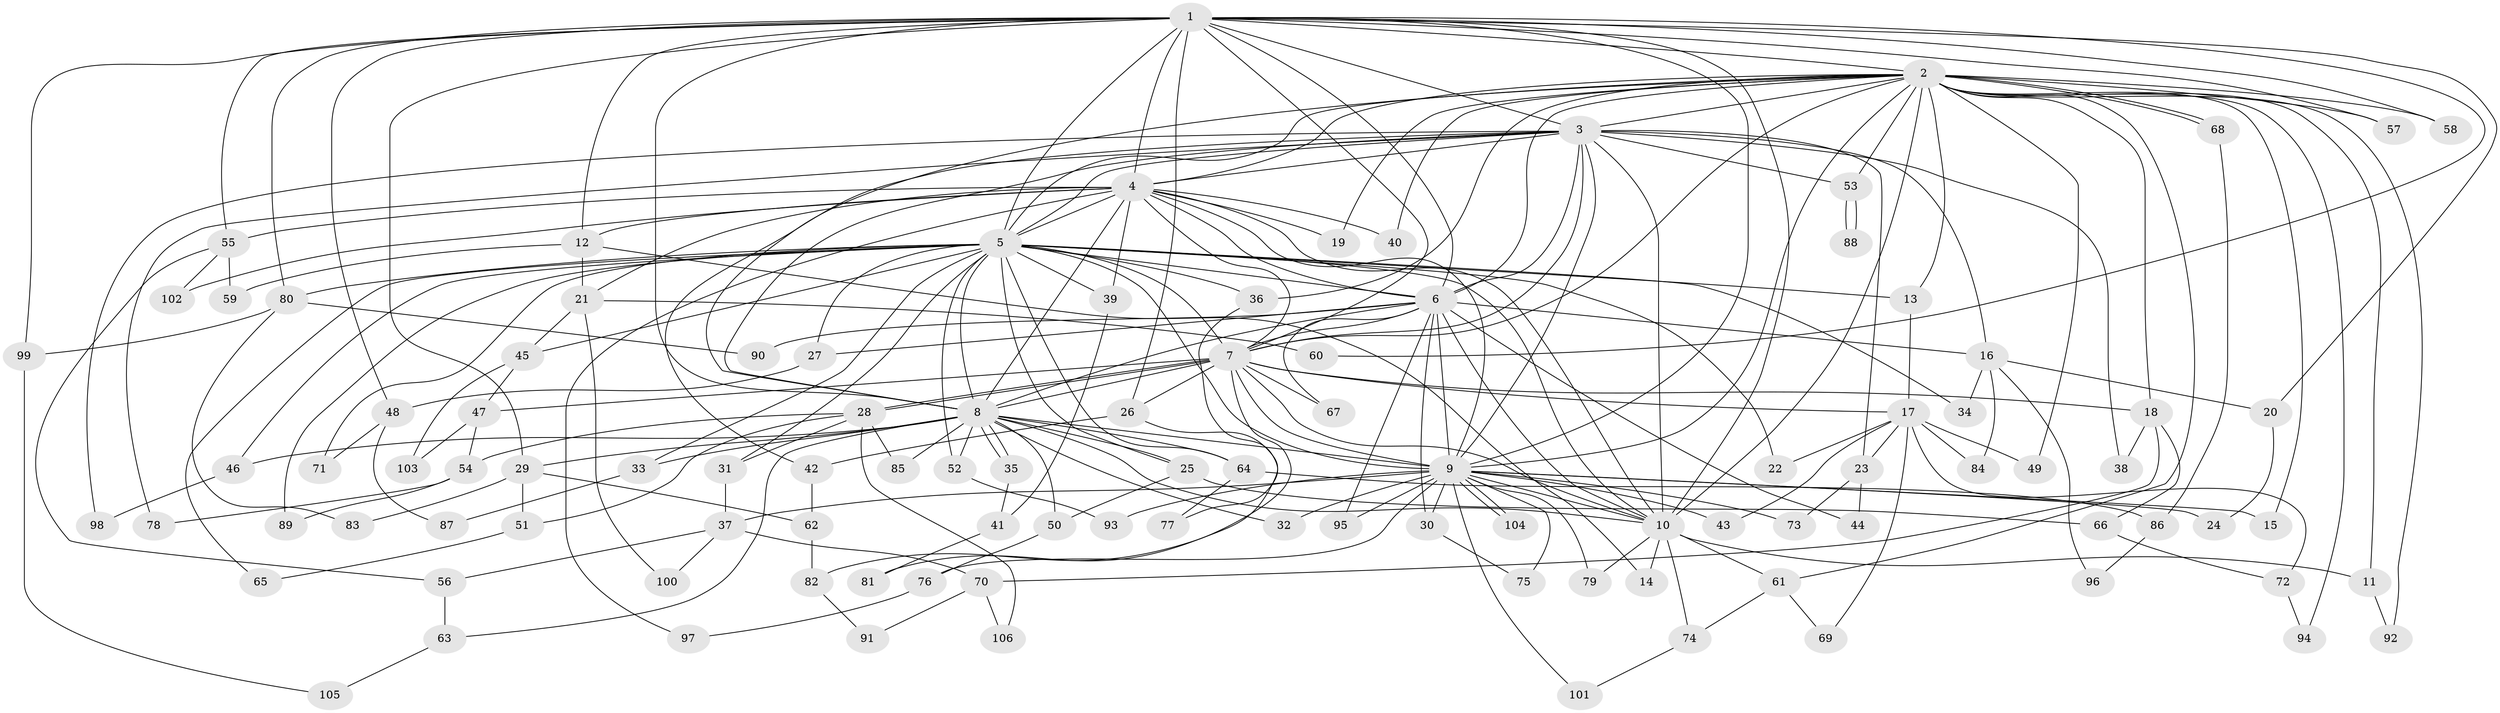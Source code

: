 // Generated by graph-tools (version 1.1) at 2025/13/03/09/25 04:13:55]
// undirected, 106 vertices, 237 edges
graph export_dot {
graph [start="1"]
  node [color=gray90,style=filled];
  1;
  2;
  3;
  4;
  5;
  6;
  7;
  8;
  9;
  10;
  11;
  12;
  13;
  14;
  15;
  16;
  17;
  18;
  19;
  20;
  21;
  22;
  23;
  24;
  25;
  26;
  27;
  28;
  29;
  30;
  31;
  32;
  33;
  34;
  35;
  36;
  37;
  38;
  39;
  40;
  41;
  42;
  43;
  44;
  45;
  46;
  47;
  48;
  49;
  50;
  51;
  52;
  53;
  54;
  55;
  56;
  57;
  58;
  59;
  60;
  61;
  62;
  63;
  64;
  65;
  66;
  67;
  68;
  69;
  70;
  71;
  72;
  73;
  74;
  75;
  76;
  77;
  78;
  79;
  80;
  81;
  82;
  83;
  84;
  85;
  86;
  87;
  88;
  89;
  90;
  91;
  92;
  93;
  94;
  95;
  96;
  97;
  98;
  99;
  100;
  101;
  102;
  103;
  104;
  105;
  106;
  1 -- 2;
  1 -- 3;
  1 -- 4;
  1 -- 5;
  1 -- 6;
  1 -- 7;
  1 -- 8;
  1 -- 9;
  1 -- 10;
  1 -- 12;
  1 -- 20;
  1 -- 26;
  1 -- 29;
  1 -- 48;
  1 -- 55;
  1 -- 57;
  1 -- 58;
  1 -- 60;
  1 -- 80;
  1 -- 99;
  2 -- 3;
  2 -- 4;
  2 -- 5;
  2 -- 6;
  2 -- 7;
  2 -- 8;
  2 -- 9;
  2 -- 10;
  2 -- 11;
  2 -- 13;
  2 -- 15;
  2 -- 18;
  2 -- 19;
  2 -- 36;
  2 -- 40;
  2 -- 49;
  2 -- 53;
  2 -- 57;
  2 -- 58;
  2 -- 61;
  2 -- 68;
  2 -- 68;
  2 -- 92;
  2 -- 94;
  3 -- 4;
  3 -- 5;
  3 -- 6;
  3 -- 7;
  3 -- 8;
  3 -- 9;
  3 -- 10;
  3 -- 16;
  3 -- 23;
  3 -- 38;
  3 -- 42;
  3 -- 53;
  3 -- 78;
  3 -- 98;
  4 -- 5;
  4 -- 6;
  4 -- 7;
  4 -- 8;
  4 -- 9;
  4 -- 10;
  4 -- 12;
  4 -- 19;
  4 -- 21;
  4 -- 39;
  4 -- 40;
  4 -- 55;
  4 -- 97;
  4 -- 102;
  5 -- 6;
  5 -- 7;
  5 -- 8;
  5 -- 9;
  5 -- 10;
  5 -- 13;
  5 -- 22;
  5 -- 25;
  5 -- 27;
  5 -- 31;
  5 -- 33;
  5 -- 34;
  5 -- 36;
  5 -- 39;
  5 -- 45;
  5 -- 46;
  5 -- 52;
  5 -- 64;
  5 -- 65;
  5 -- 71;
  5 -- 80;
  5 -- 89;
  6 -- 7;
  6 -- 8;
  6 -- 9;
  6 -- 10;
  6 -- 16;
  6 -- 27;
  6 -- 30;
  6 -- 44;
  6 -- 67;
  6 -- 90;
  6 -- 95;
  7 -- 8;
  7 -- 9;
  7 -- 10;
  7 -- 17;
  7 -- 18;
  7 -- 26;
  7 -- 28;
  7 -- 28;
  7 -- 47;
  7 -- 67;
  7 -- 82;
  8 -- 9;
  8 -- 10;
  8 -- 25;
  8 -- 29;
  8 -- 32;
  8 -- 33;
  8 -- 35;
  8 -- 35;
  8 -- 46;
  8 -- 50;
  8 -- 52;
  8 -- 63;
  8 -- 64;
  8 -- 85;
  9 -- 10;
  9 -- 15;
  9 -- 24;
  9 -- 30;
  9 -- 32;
  9 -- 37;
  9 -- 43;
  9 -- 73;
  9 -- 75;
  9 -- 76;
  9 -- 79;
  9 -- 93;
  9 -- 95;
  9 -- 101;
  9 -- 104;
  9 -- 104;
  10 -- 11;
  10 -- 14;
  10 -- 61;
  10 -- 74;
  10 -- 79;
  11 -- 92;
  12 -- 14;
  12 -- 21;
  12 -- 59;
  13 -- 17;
  16 -- 20;
  16 -- 34;
  16 -- 84;
  16 -- 96;
  17 -- 22;
  17 -- 23;
  17 -- 43;
  17 -- 49;
  17 -- 69;
  17 -- 72;
  17 -- 84;
  18 -- 38;
  18 -- 66;
  18 -- 70;
  20 -- 24;
  21 -- 45;
  21 -- 60;
  21 -- 100;
  23 -- 44;
  23 -- 73;
  25 -- 50;
  25 -- 66;
  26 -- 42;
  26 -- 81;
  27 -- 48;
  28 -- 31;
  28 -- 51;
  28 -- 54;
  28 -- 85;
  28 -- 106;
  29 -- 51;
  29 -- 62;
  29 -- 83;
  30 -- 75;
  31 -- 37;
  33 -- 87;
  35 -- 41;
  36 -- 77;
  37 -- 56;
  37 -- 70;
  37 -- 100;
  39 -- 41;
  41 -- 81;
  42 -- 62;
  45 -- 47;
  45 -- 103;
  46 -- 98;
  47 -- 54;
  47 -- 103;
  48 -- 71;
  48 -- 87;
  50 -- 76;
  51 -- 65;
  52 -- 93;
  53 -- 88;
  53 -- 88;
  54 -- 78;
  54 -- 89;
  55 -- 56;
  55 -- 59;
  55 -- 102;
  56 -- 63;
  61 -- 69;
  61 -- 74;
  62 -- 82;
  63 -- 105;
  64 -- 77;
  64 -- 86;
  66 -- 72;
  68 -- 86;
  70 -- 91;
  70 -- 106;
  72 -- 94;
  74 -- 101;
  76 -- 97;
  80 -- 83;
  80 -- 90;
  80 -- 99;
  82 -- 91;
  86 -- 96;
  99 -- 105;
}
